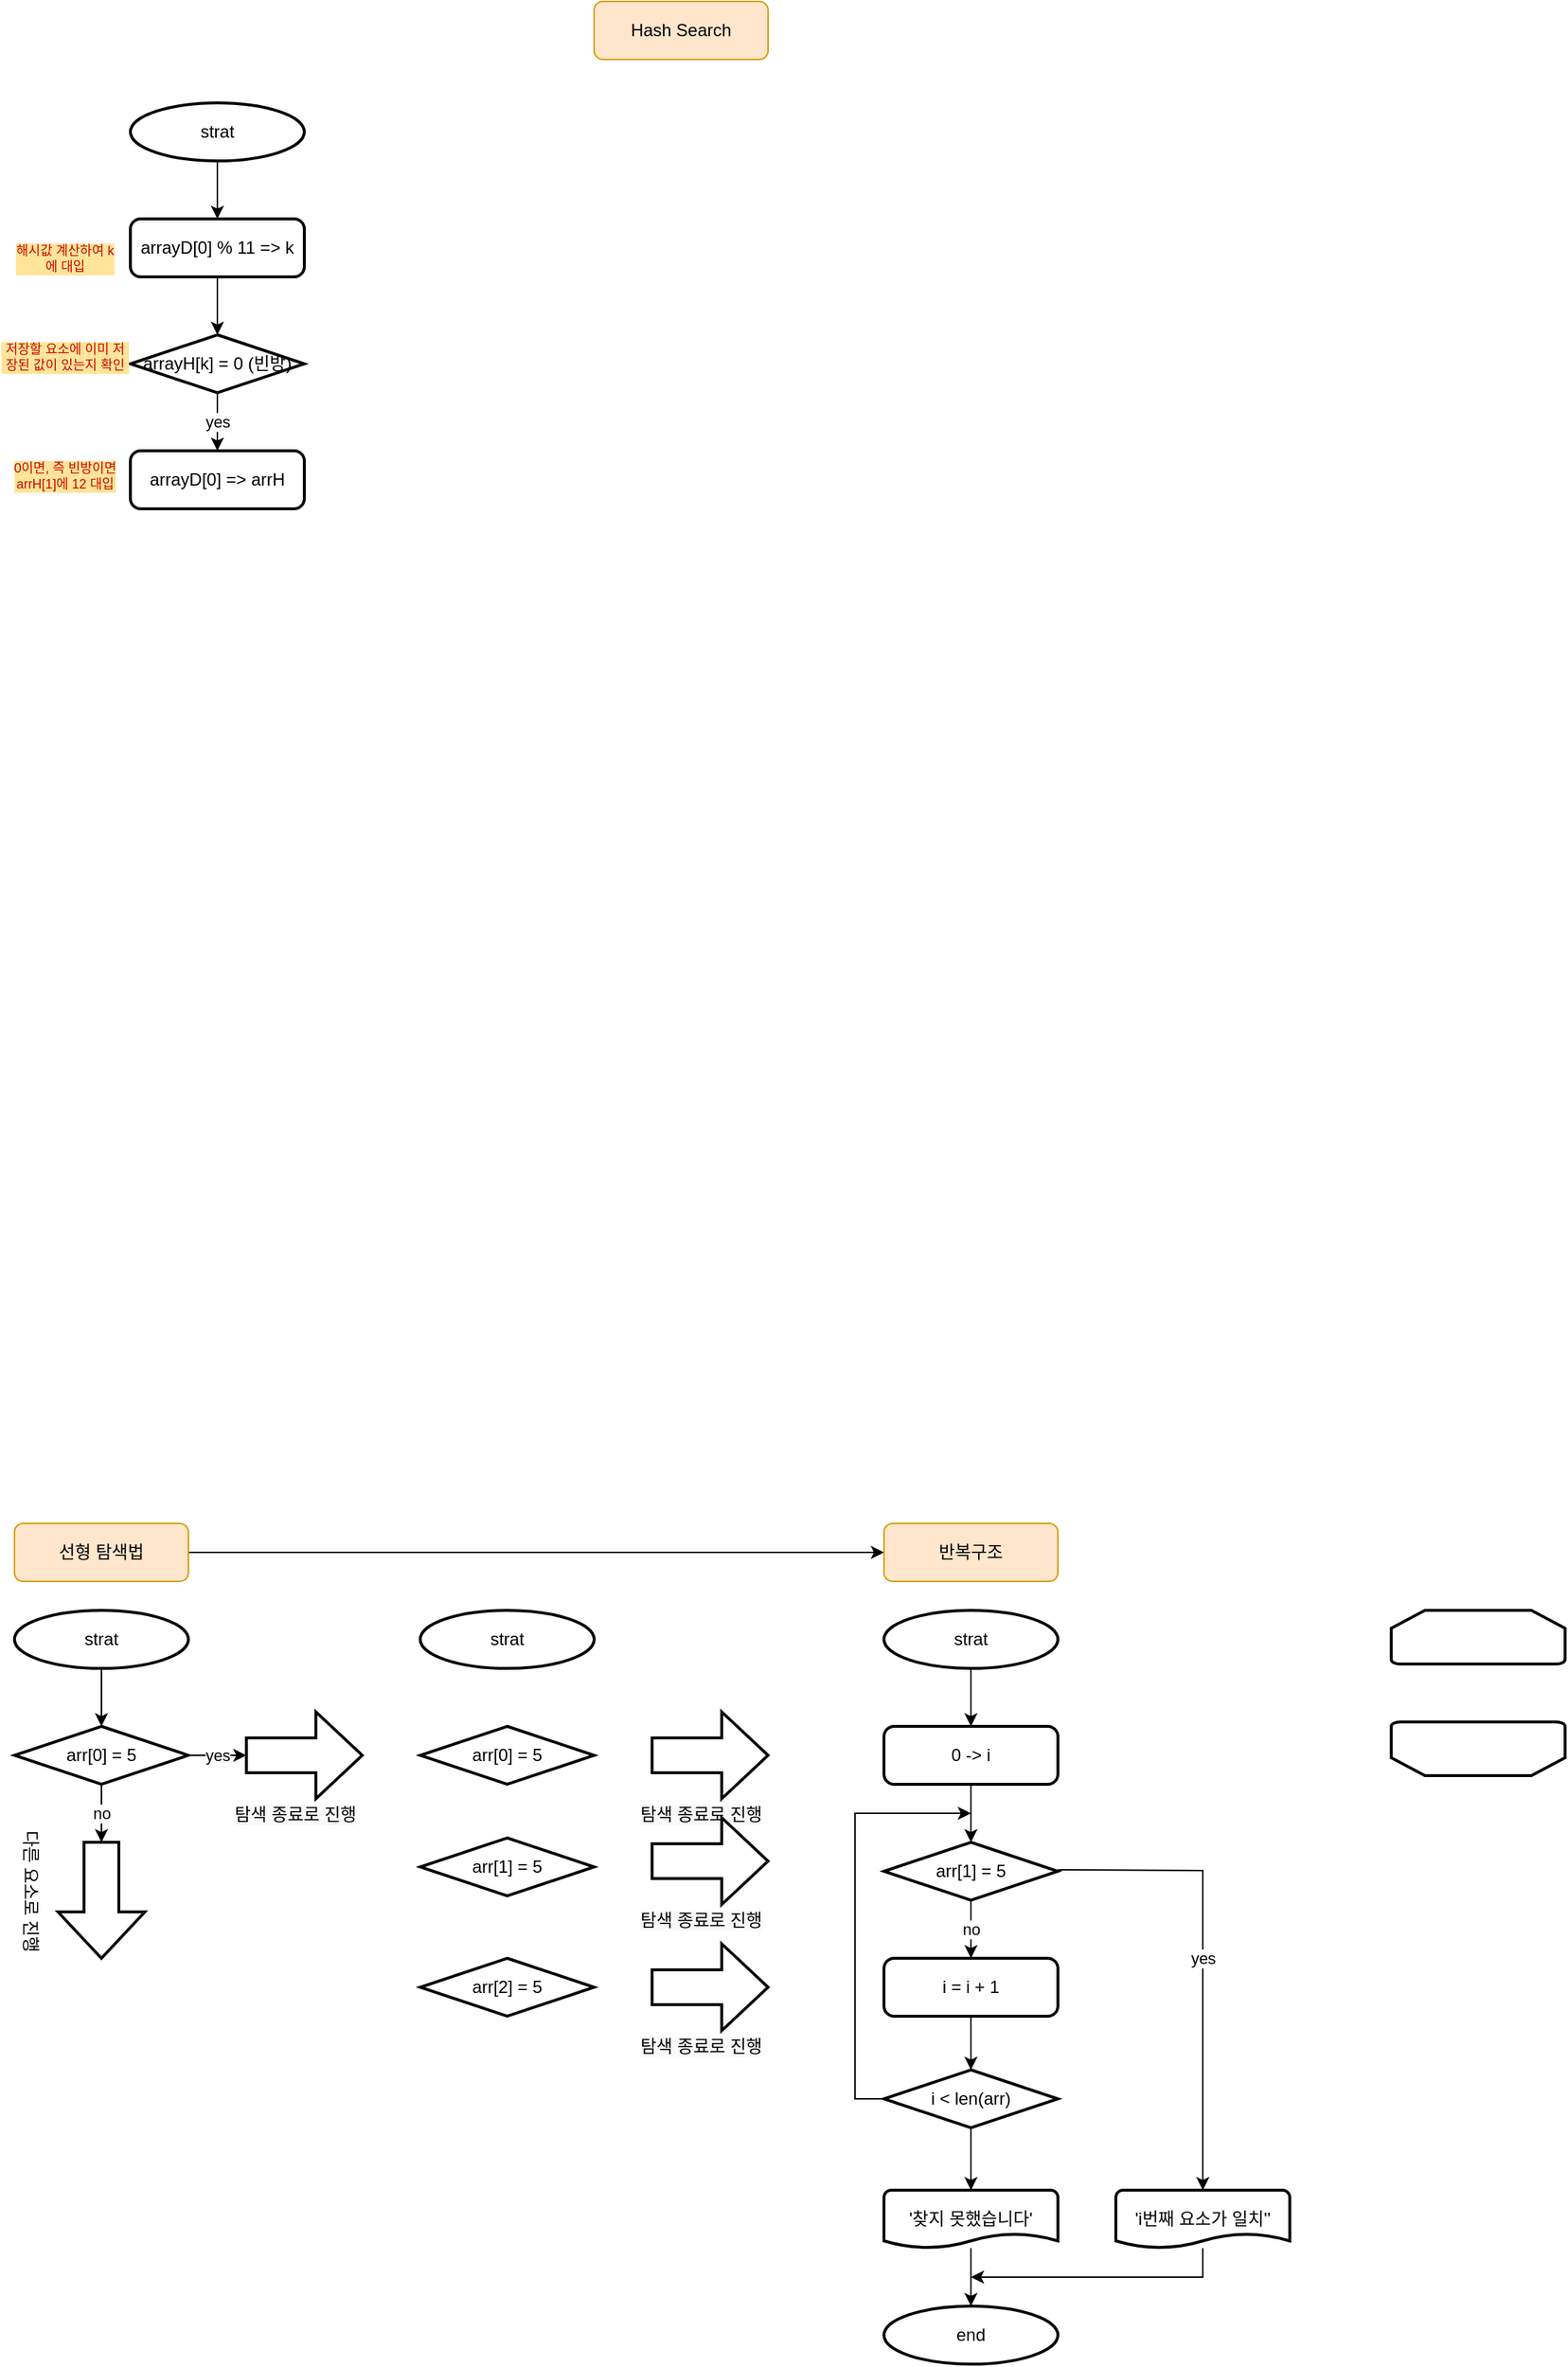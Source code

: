 <mxfile version="16.4.0" type="device"><diagram id="MAgZxDwLyAbUeAdYa8CW" name="페이지-1"><mxGraphModel dx="644" dy="510" grid="1" gridSize="10" guides="1" tooltips="1" connect="1" arrows="1" fold="1" page="1" pageScale="1" pageWidth="2339" pageHeight="3300" math="0" shadow="0"><root><mxCell id="0"/><mxCell id="1" parent="0"/><mxCell id="c2dMEhtxb_WV2Qjm_Lyq-1" style="edgeStyle=orthogonalEdgeStyle;rounded=0;orthogonalLoop=1;jettySize=auto;html=1;" edge="1" parent="1" source="c2dMEhtxb_WV2Qjm_Lyq-2" target="c2dMEhtxb_WV2Qjm_Lyq-28"><mxGeometry relative="1" as="geometry"/></mxCell><mxCell id="c2dMEhtxb_WV2Qjm_Lyq-2" value="선형 탐색법" style="rounded=1;whiteSpace=wrap;html=1;fillColor=#ffe6cc;strokeColor=#d79b00;" vertex="1" parent="1"><mxGeometry x="10" y="1070" width="120" height="40" as="geometry"/></mxCell><mxCell id="c2dMEhtxb_WV2Qjm_Lyq-3" value="" style="edgeStyle=orthogonalEdgeStyle;rounded=0;orthogonalLoop=1;jettySize=auto;html=1;" edge="1" parent="1" source="c2dMEhtxb_WV2Qjm_Lyq-4" target="c2dMEhtxb_WV2Qjm_Lyq-7"><mxGeometry relative="1" as="geometry"/></mxCell><mxCell id="c2dMEhtxb_WV2Qjm_Lyq-4" value="strat" style="strokeWidth=2;html=1;shape=mxgraph.flowchart.start_1;whiteSpace=wrap;" vertex="1" parent="1"><mxGeometry x="10" y="1130" width="120" height="40" as="geometry"/></mxCell><mxCell id="c2dMEhtxb_WV2Qjm_Lyq-5" value="no" style="edgeStyle=orthogonalEdgeStyle;rounded=0;orthogonalLoop=1;jettySize=auto;html=1;" edge="1" parent="1" source="c2dMEhtxb_WV2Qjm_Lyq-7" target="c2dMEhtxb_WV2Qjm_Lyq-11"><mxGeometry relative="1" as="geometry"/></mxCell><mxCell id="c2dMEhtxb_WV2Qjm_Lyq-6" value="yes" style="edgeStyle=orthogonalEdgeStyle;rounded=0;orthogonalLoop=1;jettySize=auto;html=1;" edge="1" parent="1" source="c2dMEhtxb_WV2Qjm_Lyq-7" target="c2dMEhtxb_WV2Qjm_Lyq-9"><mxGeometry relative="1" as="geometry"/></mxCell><mxCell id="c2dMEhtxb_WV2Qjm_Lyq-7" value="arr[0] = 5" style="strokeWidth=2;html=1;shape=mxgraph.flowchart.decision;whiteSpace=wrap;" vertex="1" parent="1"><mxGeometry x="10" y="1210" width="120" height="40" as="geometry"/></mxCell><mxCell id="c2dMEhtxb_WV2Qjm_Lyq-8" value="&lt;span style=&quot;color: rgb(0, 0, 0); font-family: helvetica; font-size: 12px; font-style: normal; font-weight: 400; letter-spacing: normal; text-align: center; text-indent: 0px; text-transform: none; word-spacing: 0px; background-color: rgb(248, 249, 250); display: inline; float: none;&quot;&gt;탐색 종료로 진행&lt;/span&gt;" style="text;whiteSpace=wrap;html=1;" vertex="1" parent="1"><mxGeometry x="160" y="1257" width="100" height="30" as="geometry"/></mxCell><mxCell id="c2dMEhtxb_WV2Qjm_Lyq-9" value="" style="shape=singleArrow;whiteSpace=wrap;html=1;arrowWidth=0.4;arrowSize=0.4;strokeWidth=2;" vertex="1" parent="1"><mxGeometry x="170" y="1200" width="80" height="60" as="geometry"/></mxCell><mxCell id="c2dMEhtxb_WV2Qjm_Lyq-10" value="&lt;div style=&quot;text-align: center&quot;&gt;&lt;span&gt;&lt;font face=&quot;helvetica&quot;&gt;다른 요소로 진행&lt;/font&gt;&lt;/span&gt;&lt;/div&gt;" style="text;whiteSpace=wrap;html=1;rotation=90;" vertex="1" parent="1"><mxGeometry x="-30" y="1315" width="100" height="30" as="geometry"/></mxCell><mxCell id="c2dMEhtxb_WV2Qjm_Lyq-11" value="" style="shape=singleArrow;whiteSpace=wrap;html=1;arrowWidth=0.4;arrowSize=0.4;strokeWidth=2;rotation=90;" vertex="1" parent="1"><mxGeometry x="30" y="1300" width="80" height="60" as="geometry"/></mxCell><mxCell id="c2dMEhtxb_WV2Qjm_Lyq-12" value="strat" style="strokeWidth=2;html=1;shape=mxgraph.flowchart.start_1;whiteSpace=wrap;" vertex="1" parent="1"><mxGeometry x="290" y="1130" width="120" height="40" as="geometry"/></mxCell><mxCell id="c2dMEhtxb_WV2Qjm_Lyq-13" value="arr[1] = 5" style="strokeWidth=2;html=1;shape=mxgraph.flowchart.decision;whiteSpace=wrap;" vertex="1" parent="1"><mxGeometry x="290" y="1287" width="120" height="40" as="geometry"/></mxCell><mxCell id="c2dMEhtxb_WV2Qjm_Lyq-14" value="arr[0] = 5" style="strokeWidth=2;html=1;shape=mxgraph.flowchart.decision;whiteSpace=wrap;" vertex="1" parent="1"><mxGeometry x="290" y="1210" width="120" height="40" as="geometry"/></mxCell><mxCell id="c2dMEhtxb_WV2Qjm_Lyq-15" value="arr[2] = 5" style="strokeWidth=2;html=1;shape=mxgraph.flowchart.decision;whiteSpace=wrap;" vertex="1" parent="1"><mxGeometry x="290" y="1370" width="120" height="40" as="geometry"/></mxCell><mxCell id="c2dMEhtxb_WV2Qjm_Lyq-16" value="&lt;span style=&quot;color: rgb(0, 0, 0); font-family: helvetica; font-size: 12px; font-style: normal; font-weight: 400; letter-spacing: normal; text-align: center; text-indent: 0px; text-transform: none; word-spacing: 0px; background-color: rgb(248, 249, 250); display: inline; float: none;&quot;&gt;탐색 종료로 진행&lt;/span&gt;" style="text;whiteSpace=wrap;html=1;" vertex="1" parent="1"><mxGeometry x="440" y="1257" width="100" height="30" as="geometry"/></mxCell><mxCell id="c2dMEhtxb_WV2Qjm_Lyq-17" value="" style="shape=singleArrow;whiteSpace=wrap;html=1;arrowWidth=0.4;arrowSize=0.4;strokeWidth=2;" vertex="1" parent="1"><mxGeometry x="450" y="1200" width="80" height="60" as="geometry"/></mxCell><mxCell id="c2dMEhtxb_WV2Qjm_Lyq-18" value="&lt;span style=&quot;color: rgb(0, 0, 0); font-family: helvetica; font-size: 12px; font-style: normal; font-weight: 400; letter-spacing: normal; text-align: center; text-indent: 0px; text-transform: none; word-spacing: 0px; background-color: rgb(248, 249, 250); display: inline; float: none;&quot;&gt;탐색 종료로 진행&lt;/span&gt;" style="text;whiteSpace=wrap;html=1;" vertex="1" parent="1"><mxGeometry x="440" y="1330" width="100" height="30" as="geometry"/></mxCell><mxCell id="c2dMEhtxb_WV2Qjm_Lyq-19" value="" style="shape=singleArrow;whiteSpace=wrap;html=1;arrowWidth=0.4;arrowSize=0.4;strokeWidth=2;" vertex="1" parent="1"><mxGeometry x="450" y="1273" width="80" height="60" as="geometry"/></mxCell><mxCell id="c2dMEhtxb_WV2Qjm_Lyq-20" value="&lt;span style=&quot;color: rgb(0, 0, 0); font-family: helvetica; font-size: 12px; font-style: normal; font-weight: 400; letter-spacing: normal; text-align: center; text-indent: 0px; text-transform: none; word-spacing: 0px; background-color: rgb(248, 249, 250); display: inline; float: none;&quot;&gt;탐색 종료로 진행&lt;/span&gt;" style="text;whiteSpace=wrap;html=1;" vertex="1" parent="1"><mxGeometry x="440" y="1417" width="100" height="30" as="geometry"/></mxCell><mxCell id="c2dMEhtxb_WV2Qjm_Lyq-21" value="" style="shape=singleArrow;whiteSpace=wrap;html=1;arrowWidth=0.4;arrowSize=0.4;strokeWidth=2;" vertex="1" parent="1"><mxGeometry x="450" y="1360" width="80" height="60" as="geometry"/></mxCell><mxCell id="c2dMEhtxb_WV2Qjm_Lyq-22" value="" style="edgeStyle=orthogonalEdgeStyle;rounded=0;orthogonalLoop=1;jettySize=auto;html=1;" edge="1" parent="1" source="c2dMEhtxb_WV2Qjm_Lyq-23" target="c2dMEhtxb_WV2Qjm_Lyq-33"><mxGeometry relative="1" as="geometry"/></mxCell><mxCell id="c2dMEhtxb_WV2Qjm_Lyq-23" value="strat" style="strokeWidth=2;html=1;shape=mxgraph.flowchart.start_1;whiteSpace=wrap;" vertex="1" parent="1"><mxGeometry x="610" y="1130" width="120" height="40" as="geometry"/></mxCell><mxCell id="c2dMEhtxb_WV2Qjm_Lyq-24" value="" style="strokeWidth=2;html=1;shape=mxgraph.flowchart.loop_limit;whiteSpace=wrap;" vertex="1" parent="1"><mxGeometry x="960" y="1130" width="120" height="37" as="geometry"/></mxCell><mxCell id="c2dMEhtxb_WV2Qjm_Lyq-25" value="" style="strokeWidth=2;html=1;shape=mxgraph.flowchart.loop_limit;whiteSpace=wrap;rotation=-180;" vertex="1" parent="1"><mxGeometry x="960" y="1207" width="120" height="37" as="geometry"/></mxCell><mxCell id="c2dMEhtxb_WV2Qjm_Lyq-26" value="" style="edgeStyle=orthogonalEdgeStyle;rounded=0;orthogonalLoop=1;jettySize=auto;html=1;" edge="1" parent="1" source="c2dMEhtxb_WV2Qjm_Lyq-27" target="c2dMEhtxb_WV2Qjm_Lyq-37"><mxGeometry relative="1" as="geometry"/></mxCell><mxCell id="c2dMEhtxb_WV2Qjm_Lyq-27" value="i = i + 1" style="rounded=1;whiteSpace=wrap;html=1;absoluteArcSize=1;arcSize=14;strokeWidth=2;" vertex="1" parent="1"><mxGeometry x="610" y="1370" width="120" height="40" as="geometry"/></mxCell><mxCell id="c2dMEhtxb_WV2Qjm_Lyq-28" value="반복구조" style="rounded=1;whiteSpace=wrap;html=1;fillColor=#ffe6cc;strokeColor=#d79b00;" vertex="1" parent="1"><mxGeometry x="610" y="1070" width="120" height="40" as="geometry"/></mxCell><mxCell id="c2dMEhtxb_WV2Qjm_Lyq-29" value="no" style="edgeStyle=orthogonalEdgeStyle;rounded=0;orthogonalLoop=1;jettySize=auto;html=1;" edge="1" parent="1" source="c2dMEhtxb_WV2Qjm_Lyq-30" target="c2dMEhtxb_WV2Qjm_Lyq-27"><mxGeometry relative="1" as="geometry"/></mxCell><mxCell id="c2dMEhtxb_WV2Qjm_Lyq-30" value="arr[1] = 5" style="strokeWidth=2;html=1;shape=mxgraph.flowchart.decision;whiteSpace=wrap;" vertex="1" parent="1"><mxGeometry x="610" y="1290" width="120" height="40" as="geometry"/></mxCell><mxCell id="c2dMEhtxb_WV2Qjm_Lyq-31" value="" style="edgeStyle=orthogonalEdgeStyle;rounded=0;orthogonalLoop=1;jettySize=auto;html=1;" edge="1" parent="1" source="c2dMEhtxb_WV2Qjm_Lyq-33" target="c2dMEhtxb_WV2Qjm_Lyq-30"><mxGeometry relative="1" as="geometry"/></mxCell><mxCell id="c2dMEhtxb_WV2Qjm_Lyq-32" value="yes" style="edgeStyle=orthogonalEdgeStyle;rounded=0;orthogonalLoop=1;jettySize=auto;html=1;entryX=0.5;entryY=0;entryDx=0;entryDy=0;entryPerimeter=0;" edge="1" parent="1" target="c2dMEhtxb_WV2Qjm_Lyq-41"><mxGeometry relative="1" as="geometry"><mxPoint x="730" y="1309" as="sourcePoint"/><mxPoint x="770" y="1309" as="targetPoint"/></mxGeometry></mxCell><mxCell id="c2dMEhtxb_WV2Qjm_Lyq-33" value="0 -&amp;gt; i" style="rounded=1;whiteSpace=wrap;html=1;absoluteArcSize=1;arcSize=14;strokeWidth=2;" vertex="1" parent="1"><mxGeometry x="610" y="1210" width="120" height="40" as="geometry"/></mxCell><mxCell id="c2dMEhtxb_WV2Qjm_Lyq-34" value="end" style="strokeWidth=2;html=1;shape=mxgraph.flowchart.start_1;whiteSpace=wrap;" vertex="1" parent="1"><mxGeometry x="610" y="1610" width="120" height="40" as="geometry"/></mxCell><mxCell id="c2dMEhtxb_WV2Qjm_Lyq-35" value="" style="edgeStyle=orthogonalEdgeStyle;rounded=0;orthogonalLoop=1;jettySize=auto;html=1;" edge="1" parent="1" source="c2dMEhtxb_WV2Qjm_Lyq-37" target="c2dMEhtxb_WV2Qjm_Lyq-39"><mxGeometry relative="1" as="geometry"/></mxCell><mxCell id="c2dMEhtxb_WV2Qjm_Lyq-36" style="edgeStyle=orthogonalEdgeStyle;rounded=0;orthogonalLoop=1;jettySize=auto;html=1;" edge="1" parent="1" source="c2dMEhtxb_WV2Qjm_Lyq-37"><mxGeometry relative="1" as="geometry"><mxPoint x="670" y="1270" as="targetPoint"/><Array as="points"><mxPoint x="590" y="1467"/><mxPoint x="590" y="1270"/><mxPoint x="670" y="1270"/></Array></mxGeometry></mxCell><mxCell id="c2dMEhtxb_WV2Qjm_Lyq-37" value="i &amp;lt; len(arr)" style="strokeWidth=2;html=1;shape=mxgraph.flowchart.decision;whiteSpace=wrap;" vertex="1" parent="1"><mxGeometry x="610" y="1447" width="120" height="40" as="geometry"/></mxCell><mxCell id="c2dMEhtxb_WV2Qjm_Lyq-38" value="" style="edgeStyle=orthogonalEdgeStyle;rounded=0;orthogonalLoop=1;jettySize=auto;html=1;" edge="1" parent="1" source="c2dMEhtxb_WV2Qjm_Lyq-39" target="c2dMEhtxb_WV2Qjm_Lyq-34"><mxGeometry relative="1" as="geometry"/></mxCell><mxCell id="c2dMEhtxb_WV2Qjm_Lyq-39" value="'찾지 못했습니다'" style="strokeWidth=2;html=1;shape=mxgraph.flowchart.document2;whiteSpace=wrap;size=0.25;" vertex="1" parent="1"><mxGeometry x="610" y="1530" width="120" height="40" as="geometry"/></mxCell><mxCell id="c2dMEhtxb_WV2Qjm_Lyq-40" style="edgeStyle=orthogonalEdgeStyle;rounded=0;orthogonalLoop=1;jettySize=auto;html=1;" edge="1" parent="1" source="c2dMEhtxb_WV2Qjm_Lyq-41"><mxGeometry relative="1" as="geometry"><mxPoint x="670" y="1590" as="targetPoint"/><Array as="points"><mxPoint x="830" y="1590"/></Array></mxGeometry></mxCell><mxCell id="c2dMEhtxb_WV2Qjm_Lyq-41" value="'i번째 요소가 일치''" style="strokeWidth=2;html=1;shape=mxgraph.flowchart.document2;whiteSpace=wrap;size=0.25;" vertex="1" parent="1"><mxGeometry x="770" y="1530" width="120" height="40" as="geometry"/></mxCell><mxCell id="c2dMEhtxb_WV2Qjm_Lyq-42" value="Hash Search" style="rounded=1;whiteSpace=wrap;html=1;fillColor=#ffe6cc;strokeColor=#d79b00;" vertex="1" parent="1"><mxGeometry x="410" y="20" width="120" height="40" as="geometry"/></mxCell><mxCell id="c2dMEhtxb_WV2Qjm_Lyq-48" value="" style="edgeStyle=orthogonalEdgeStyle;rounded=0;orthogonalLoop=1;jettySize=auto;html=1;" edge="1" parent="1" source="c2dMEhtxb_WV2Qjm_Lyq-43" target="c2dMEhtxb_WV2Qjm_Lyq-44"><mxGeometry relative="1" as="geometry"/></mxCell><mxCell id="c2dMEhtxb_WV2Qjm_Lyq-43" value="strat" style="strokeWidth=2;html=1;shape=mxgraph.flowchart.start_1;whiteSpace=wrap;" vertex="1" parent="1"><mxGeometry x="90" y="90" width="120" height="40" as="geometry"/></mxCell><mxCell id="c2dMEhtxb_WV2Qjm_Lyq-49" value="" style="edgeStyle=orthogonalEdgeStyle;rounded=0;orthogonalLoop=1;jettySize=auto;html=1;" edge="1" parent="1" source="c2dMEhtxb_WV2Qjm_Lyq-44" target="c2dMEhtxb_WV2Qjm_Lyq-45"><mxGeometry relative="1" as="geometry"/></mxCell><mxCell id="c2dMEhtxb_WV2Qjm_Lyq-44" value="arrayD[0] % 11 =&amp;gt; k" style="rounded=1;whiteSpace=wrap;html=1;absoluteArcSize=1;arcSize=14;strokeWidth=2;" vertex="1" parent="1"><mxGeometry x="90" y="170" width="120" height="40" as="geometry"/></mxCell><mxCell id="c2dMEhtxb_WV2Qjm_Lyq-50" value="yes" style="edgeStyle=orthogonalEdgeStyle;rounded=0;orthogonalLoop=1;jettySize=auto;html=1;" edge="1" parent="1" source="c2dMEhtxb_WV2Qjm_Lyq-45" target="c2dMEhtxb_WV2Qjm_Lyq-47"><mxGeometry relative="1" as="geometry"/></mxCell><mxCell id="c2dMEhtxb_WV2Qjm_Lyq-45" value="arrayH[k] = 0 (빈방)" style="strokeWidth=2;html=1;shape=mxgraph.flowchart.decision;whiteSpace=wrap;" vertex="1" parent="1"><mxGeometry x="90" y="250" width="120" height="40" as="geometry"/></mxCell><mxCell id="c2dMEhtxb_WV2Qjm_Lyq-47" value="arrayD[0] =&amp;gt; arrH" style="rounded=1;whiteSpace=wrap;html=1;absoluteArcSize=1;arcSize=14;strokeWidth=2;" vertex="1" parent="1"><mxGeometry x="90" y="330" width="120" height="40" as="geometry"/></mxCell><mxCell id="c2dMEhtxb_WV2Qjm_Lyq-53" value="&lt;span style=&quot;font-family: helvetica; font-size: 9px; font-style: normal; font-weight: 400; letter-spacing: normal; text-indent: 0px; text-transform: none; word-spacing: 0px; display: inline; float: none;&quot;&gt;0이면, 즉 빈방이면&lt;br&gt;arrH[1]에 12 대입&lt;br&gt;&lt;/span&gt;" style="text;whiteSpace=wrap;html=1;fillColor=none;strokeColor=none;fontColor=#CC0000;fontSize=9;labelBackgroundColor=#FFE599;align=center;" vertex="1" parent="1"><mxGeometry y="330" width="90" height="30" as="geometry"/></mxCell><mxCell id="c2dMEhtxb_WV2Qjm_Lyq-54" value="&lt;span style=&quot;font-family: helvetica; font-size: 9px; font-style: normal; font-weight: 400; letter-spacing: normal; text-indent: 0px; text-transform: none; word-spacing: 0px; display: inline; float: none;&quot;&gt;해시값 계산하여 k에 대입&lt;/span&gt;" style="text;whiteSpace=wrap;html=1;fillColor=none;strokeColor=none;fontColor=#CC0000;fontSize=9;labelBackgroundColor=#FFE599;align=center;" vertex="1" parent="1"><mxGeometry x="10" y="180" width="70" height="20" as="geometry"/></mxCell><mxCell id="c2dMEhtxb_WV2Qjm_Lyq-58" value="&lt;span style=&quot;font-family: helvetica; font-size: 9px; font-style: normal; font-weight: 400; letter-spacing: normal; text-indent: 0px; text-transform: none; word-spacing: 0px; display: inline; float: none;&quot;&gt;저장할 요소에 이미 저장된 값이 있는지 확인&lt;/span&gt;" style="text;whiteSpace=wrap;html=1;fillColor=none;strokeColor=none;fontColor=#CC0000;fontSize=9;labelBackgroundColor=#FFE599;align=center;" vertex="1" parent="1"><mxGeometry y="248" width="90" height="30" as="geometry"/></mxCell></root></mxGraphModel></diagram></mxfile>